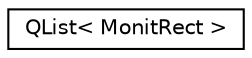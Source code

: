digraph "类继承关系图"
{
  edge [fontname="Helvetica",fontsize="10",labelfontname="Helvetica",labelfontsize="10"];
  node [fontname="Helvetica",fontsize="10",shape=record];
  rankdir="LR";
  Node0 [label="QList\< MonitRect \>",height=0.2,width=0.4,color="black", fillcolor="white", style="filled",URL="$class_q_list.html"];
}
